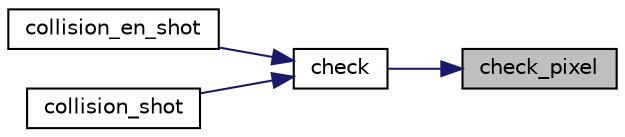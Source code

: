 digraph "check_pixel"
{
 // LATEX_PDF_SIZE
  edge [fontname="Helvetica",fontsize="10",labelfontname="Helvetica",labelfontsize="10"];
  node [fontname="Helvetica",fontsize="10",shape=record];
  rankdir="RL";
  Node1 [label="check_pixel",height=0.2,width=0.4,color="black", fillcolor="grey75", style="filled", fontcolor="black",tooltip="verifica se o pixel especificado por pos esta colorizado com a cor color."];
  Node1 -> Node2 [dir="back",color="midnightblue",fontsize="10",style="solid",fontname="Helvetica"];
  Node2 [label="check",height=0.2,width=0.4,color="black", fillcolor="white", style="filled",URL="$_g_ame_8h.html#a9c97b213e6f66e28d2a0ab304bbaca56",tooltip="verifica se o sprite sp contem a cor color nalgum dos seus pixeis."];
  Node2 -> Node3 [dir="back",color="midnightblue",fontsize="10",style="solid",fontname="Helvetica"];
  Node3 [label="collision_en_shot",height=0.2,width=0.4,color="black", fillcolor="white", style="filled",URL="$_g_ame_8h.html#a9a90f0b7ae6a9254ad747336557be808",tooltip="verifica se o tiro enshot do elemento en colidiu ou com o sprite de sp ou com um dos sprites de def."];
  Node2 -> Node4 [dir="back",color="midnightblue",fontsize="10",style="solid",fontname="Helvetica"];
  Node4 [label="collision_shot",height=0.2,width=0.4,color="black", fillcolor="white", style="filled",URL="$_g_ame_8h.html#a499b09a2b66fdac8edfb421af3e57dca",tooltip="verifica se o tiro spshot do elemento sp colidiu com uma das sprites do inimigo en."];
}
